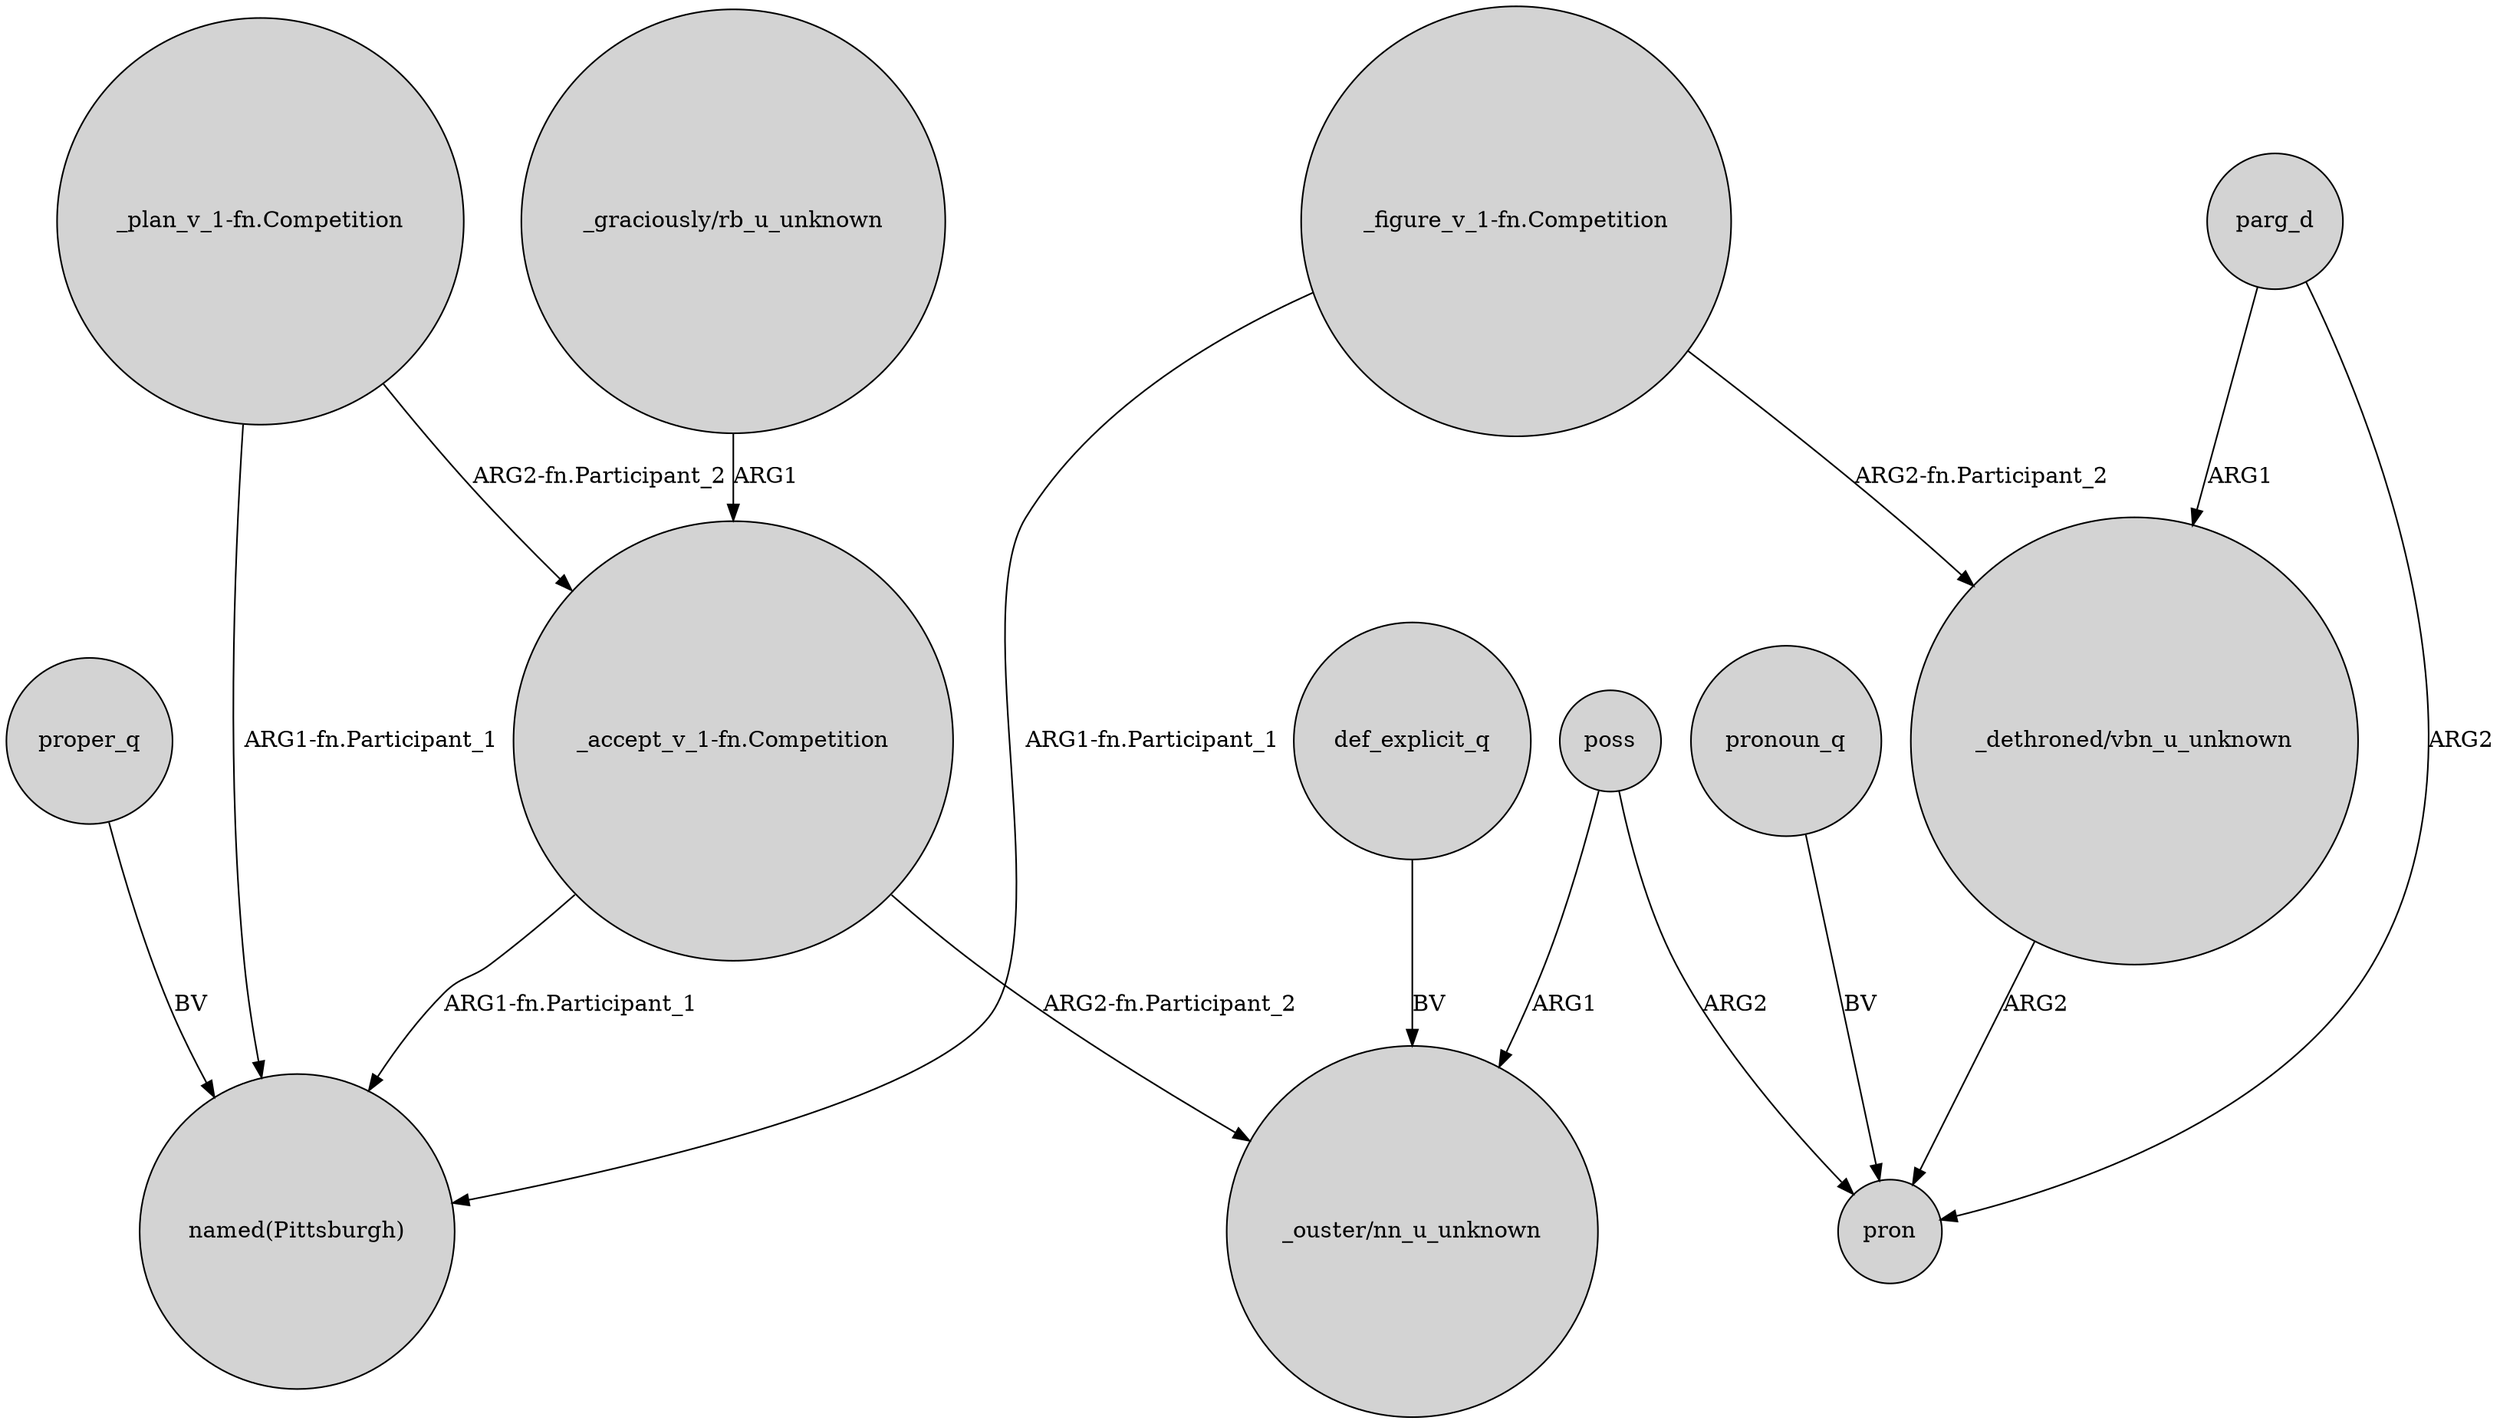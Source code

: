 digraph {
	node [shape=circle style=filled]
	"_figure_v_1-fn.Competition" -> "named(Pittsburgh)" [label="ARG1-fn.Participant_1"]
	parg_d -> "_dethroned/vbn_u_unknown" [label=ARG1]
	"_figure_v_1-fn.Competition" -> "_dethroned/vbn_u_unknown" [label="ARG2-fn.Participant_2"]
	proper_q -> "named(Pittsburgh)" [label=BV]
	def_explicit_q -> "_ouster/nn_u_unknown" [label=BV]
	poss -> "_ouster/nn_u_unknown" [label=ARG1]
	"_plan_v_1-fn.Competition" -> "named(Pittsburgh)" [label="ARG1-fn.Participant_1"]
	"_graciously/rb_u_unknown" -> "_accept_v_1-fn.Competition" [label=ARG1]
	"_dethroned/vbn_u_unknown" -> pron [label=ARG2]
	"_accept_v_1-fn.Competition" -> "named(Pittsburgh)" [label="ARG1-fn.Participant_1"]
	"_accept_v_1-fn.Competition" -> "_ouster/nn_u_unknown" [label="ARG2-fn.Participant_2"]
	pronoun_q -> pron [label=BV]
	"_plan_v_1-fn.Competition" -> "_accept_v_1-fn.Competition" [label="ARG2-fn.Participant_2"]
	poss -> pron [label=ARG2]
	parg_d -> pron [label=ARG2]
}
